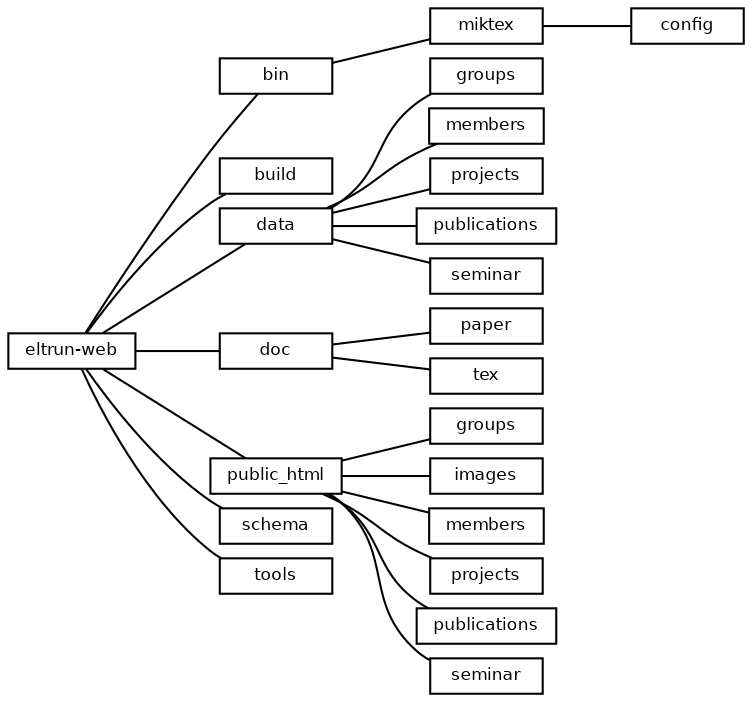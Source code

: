 #!/usr/local/bin/dot
# Automatically generated file.
# Contains the directory representation of eltrun-web generated by c:\bin\digraph.pl
#

digraph G {
	nodesep=.1;
	rankdir=LR;
	node [height=.15,shape=box,fontname="Helvetica",fontsize=8];
	edge [arrowhead=none,arrowtail=none];

	_D__Projects_eltrun_web [label="eltrun-web"];
	_D__Projects_eltrun_web_bin [label="bin"];
	_D__Projects_eltrun_web_bin_miktex [label="miktex"];
	_D__Projects_eltrun_web_bin_miktex_config [label="config"];
	_D__Projects_eltrun_web_build [label="build"];
	_D__Projects_eltrun_web_data [label="data"];
	_D__Projects_eltrun_web_data_groups [label="groups"];
	_D__Projects_eltrun_web_data_members [label="members"];
	_D__Projects_eltrun_web_data_projects [label="projects"];
	_D__Projects_eltrun_web_data_publications [label="publications"];
	_D__Projects_eltrun_web_data_seminar [label="seminar"];
	_D__Projects_eltrun_web_doc [label="doc"];
	_D__Projects_eltrun_web_doc_paper [label="paper"];
	_D__Projects_eltrun_web_doc_tex [label="tex"];
	_D__Projects_eltrun_web_public_html [label="public_html"];
	_D__Projects_eltrun_web_public_html_groups [label="groups"];
	_D__Projects_eltrun_web_public_html_images [label="images"];
	_D__Projects_eltrun_web_public_html_members [label="members"];
	_D__Projects_eltrun_web_public_html_projects [label="projects"];
	_D__Projects_eltrun_web_public_html_publications [label="publications"];
	_D__Projects_eltrun_web_public_html_seminar [label="seminar"];
	_D__Projects_eltrun_web_schema [label="schema"];
	_D__Projects_eltrun_web_tools [label="tools"];
	_D__Projects_eltrun_web->_D__Projects_eltrun_web_bin;
	_D__Projects_eltrun_web->_D__Projects_eltrun_web_build;
	_D__Projects_eltrun_web->_D__Projects_eltrun_web_data;
	_D__Projects_eltrun_web->_D__Projects_eltrun_web_doc;
	_D__Projects_eltrun_web->_D__Projects_eltrun_web_public_html;
	_D__Projects_eltrun_web->_D__Projects_eltrun_web_schema;
	_D__Projects_eltrun_web->_D__Projects_eltrun_web_tools;
	_D__Projects_eltrun_web_bin->_D__Projects_eltrun_web_bin_miktex;
	_D__Projects_eltrun_web_bin_miktex->_D__Projects_eltrun_web_bin_miktex_config;
	_D__Projects_eltrun_web_data->_D__Projects_eltrun_web_data_groups;
	_D__Projects_eltrun_web_data->_D__Projects_eltrun_web_data_members;
	_D__Projects_eltrun_web_data->_D__Projects_eltrun_web_data_projects;
	_D__Projects_eltrun_web_data->_D__Projects_eltrun_web_data_publications;
	_D__Projects_eltrun_web_data->_D__Projects_eltrun_web_data_seminar;
	_D__Projects_eltrun_web_doc->_D__Projects_eltrun_web_doc_paper;
	_D__Projects_eltrun_web_doc->_D__Projects_eltrun_web_doc_tex;
	_D__Projects_eltrun_web_public_html->_D__Projects_eltrun_web_public_html_groups;
	_D__Projects_eltrun_web_public_html->_D__Projects_eltrun_web_public_html_images;
	_D__Projects_eltrun_web_public_html->_D__Projects_eltrun_web_public_html_members;
	_D__Projects_eltrun_web_public_html->_D__Projects_eltrun_web_public_html_projects;
	_D__Projects_eltrun_web_public_html->_D__Projects_eltrun_web_public_html_publications;
	_D__Projects_eltrun_web_public_html->_D__Projects_eltrun_web_public_html_seminar;
}
